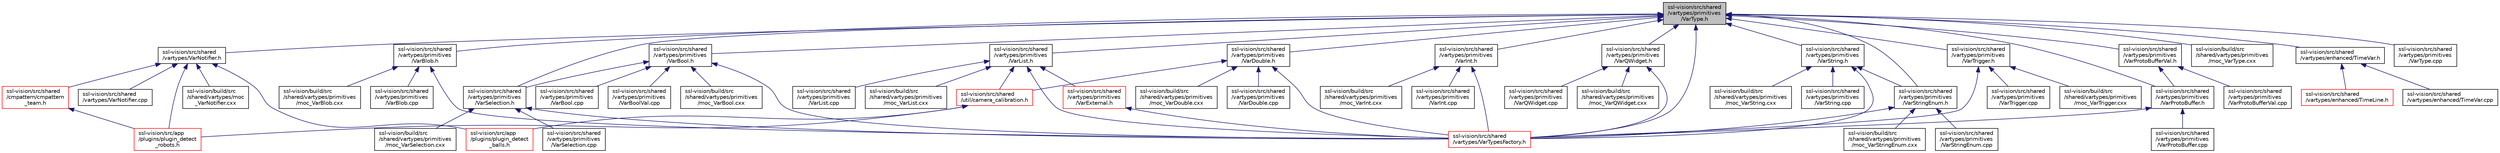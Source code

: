 digraph "ssl-vision/src/shared/vartypes/primitives/VarType.h"
{
 // INTERACTIVE_SVG=YES
  edge [fontname="Helvetica",fontsize="10",labelfontname="Helvetica",labelfontsize="10"];
  node [fontname="Helvetica",fontsize="10",shape=record];
  Node1 [label="ssl-vision/src/shared\l/vartypes/primitives\l/VarType.h",height=0.2,width=0.4,color="black", fillcolor="grey75", style="filled", fontcolor="black"];
  Node1 -> Node2 [dir="back",color="midnightblue",fontsize="10",style="solid",fontname="Helvetica"];
  Node2 [label="ssl-vision/src/shared\l/vartypes/VarNotifier.h",height=0.2,width=0.4,color="black", fillcolor="white", style="filled",URL="$da/d94/_var_notifier_8h.html"];
  Node2 -> Node3 [dir="back",color="midnightblue",fontsize="10",style="solid",fontname="Helvetica"];
  Node3 [label="ssl-vision/src/shared\l/cmpattern/cmpattern\l_team.h",height=0.2,width=0.4,color="red", fillcolor="white", style="filled",URL="$de/d0b/cmpattern__team_8h.html",tooltip="C++ Interface: team. "];
  Node3 -> Node4 [dir="back",color="midnightblue",fontsize="10",style="solid",fontname="Helvetica"];
  Node4 [label="ssl-vision/src/app\l/plugins/plugin_detect\l_robots.h",height=0.2,width=0.4,color="red", fillcolor="white", style="filled",URL="$d6/d37/plugin__detect__robots_8h.html",tooltip="C++ Interface: plugin_detect_robots. "];
  Node2 -> Node5 [dir="back",color="midnightblue",fontsize="10",style="solid",fontname="Helvetica"];
  Node5 [label="ssl-vision/build/src\l/shared/vartypes/moc\l_VarNotifier.cxx",height=0.2,width=0.4,color="black", fillcolor="white", style="filled",URL="$d2/df8/moc___var_notifier_8cxx.html"];
  Node2 -> Node6 [dir="back",color="midnightblue",fontsize="10",style="solid",fontname="Helvetica"];
  Node6 [label="ssl-vision/src/app\l/plugins/plugin_detect\l_balls.h",height=0.2,width=0.4,color="red", fillcolor="white", style="filled",URL="$d6/d39/plugin__detect__balls_8h.html",tooltip="C++ Interface: plugin_detect_balls. "];
  Node2 -> Node4 [dir="back",color="midnightblue",fontsize="10",style="solid",fontname="Helvetica"];
  Node2 -> Node7 [dir="back",color="midnightblue",fontsize="10",style="solid",fontname="Helvetica"];
  Node7 [label="ssl-vision/src/shared\l/vartypes/VarNotifier.cpp",height=0.2,width=0.4,color="black", fillcolor="white", style="filled",URL="$d7/d3a/_var_notifier_8cpp.html"];
  Node1 -> Node8 [dir="back",color="midnightblue",fontsize="10",style="solid",fontname="Helvetica"];
  Node8 [label="ssl-vision/src/shared\l/vartypes/primitives\l/VarBlob.h",height=0.2,width=0.4,color="black", fillcolor="white", style="filled",URL="$d7/d17/_var_blob_8h.html",tooltip="C++ Implementation: VarBlob. "];
  Node8 -> Node9 [dir="back",color="midnightblue",fontsize="10",style="solid",fontname="Helvetica"];
  Node9 [label="ssl-vision/build/src\l/shared/vartypes/primitives\l/moc_VarBlob.cxx",height=0.2,width=0.4,color="black", fillcolor="white", style="filled",URL="$dc/d29/moc___var_blob_8cxx.html"];
  Node8 -> Node10 [dir="back",color="midnightblue",fontsize="10",style="solid",fontname="Helvetica"];
  Node10 [label="ssl-vision/src/shared\l/vartypes/primitives\l/VarBlob.cpp",height=0.2,width=0.4,color="black", fillcolor="white", style="filled",URL="$d2/d53/_var_blob_8cpp.html"];
  Node8 -> Node11 [dir="back",color="midnightblue",fontsize="10",style="solid",fontname="Helvetica"];
  Node11 [label="ssl-vision/src/shared\l/vartypes/VarTypesFactory.h",height=0.2,width=0.4,color="red", fillcolor="white", style="filled",URL="$d2/d10/_var_types_factory_8h.html"];
  Node1 -> Node12 [dir="back",color="midnightblue",fontsize="10",style="solid",fontname="Helvetica"];
  Node12 [label="ssl-vision/src/shared\l/vartypes/primitives\l/VarBool.h",height=0.2,width=0.4,color="black", fillcolor="white", style="filled",URL="$de/de4/_var_bool_8h.html",tooltip="C++ Interface: VarBool. "];
  Node12 -> Node13 [dir="back",color="midnightblue",fontsize="10",style="solid",fontname="Helvetica"];
  Node13 [label="ssl-vision/build/src\l/shared/vartypes/primitives\l/moc_VarBool.cxx",height=0.2,width=0.4,color="black", fillcolor="white", style="filled",URL="$d1/d2f/moc___var_bool_8cxx.html"];
  Node12 -> Node14 [dir="back",color="midnightblue",fontsize="10",style="solid",fontname="Helvetica"];
  Node14 [label="ssl-vision/src/shared\l/vartypes/primitives\l/VarSelection.h",height=0.2,width=0.4,color="black", fillcolor="white", style="filled",URL="$d4/d13/_var_selection_8h.html",tooltip="C++ Interface: VarSelection. "];
  Node14 -> Node15 [dir="back",color="midnightblue",fontsize="10",style="solid",fontname="Helvetica"];
  Node15 [label="ssl-vision/build/src\l/shared/vartypes/primitives\l/moc_VarSelection.cxx",height=0.2,width=0.4,color="black", fillcolor="white", style="filled",URL="$d5/db7/moc___var_selection_8cxx.html"];
  Node14 -> Node16 [dir="back",color="midnightblue",fontsize="10",style="solid",fontname="Helvetica"];
  Node16 [label="ssl-vision/src/shared\l/vartypes/primitives\l/VarSelection.cpp",height=0.2,width=0.4,color="black", fillcolor="white", style="filled",URL="$d9/d64/_var_selection_8cpp.html",tooltip="C++ Implementation: VarSelection. "];
  Node14 -> Node11 [dir="back",color="midnightblue",fontsize="10",style="solid",fontname="Helvetica"];
  Node12 -> Node17 [dir="back",color="midnightblue",fontsize="10",style="solid",fontname="Helvetica"];
  Node17 [label="ssl-vision/src/shared\l/vartypes/primitives\l/VarBool.cpp",height=0.2,width=0.4,color="black", fillcolor="white", style="filled",URL="$da/dea/_var_bool_8cpp.html",tooltip="C++ Implementation: VarBool. "];
  Node12 -> Node18 [dir="back",color="midnightblue",fontsize="10",style="solid",fontname="Helvetica"];
  Node18 [label="ssl-vision/src/shared\l/vartypes/primitives\l/VarBoolVal.cpp",height=0.2,width=0.4,color="black", fillcolor="white", style="filled",URL="$db/de5/_var_bool_val_8cpp.html"];
  Node12 -> Node11 [dir="back",color="midnightblue",fontsize="10",style="solid",fontname="Helvetica"];
  Node1 -> Node19 [dir="back",color="midnightblue",fontsize="10",style="solid",fontname="Helvetica"];
  Node19 [label="ssl-vision/src/shared\l/vartypes/primitives\l/VarDouble.h",height=0.2,width=0.4,color="black", fillcolor="white", style="filled",URL="$d9/d91/_var_double_8h.html",tooltip="C++ Interface: VarDouble. "];
  Node19 -> Node20 [dir="back",color="midnightblue",fontsize="10",style="solid",fontname="Helvetica"];
  Node20 [label="ssl-vision/build/src\l/shared/vartypes/primitives\l/moc_VarDouble.cxx",height=0.2,width=0.4,color="black", fillcolor="white", style="filled",URL="$d0/dbd/moc___var_double_8cxx.html"];
  Node19 -> Node21 [dir="back",color="midnightblue",fontsize="10",style="solid",fontname="Helvetica"];
  Node21 [label="ssl-vision/src/shared\l/util/camera_calibration.h",height=0.2,width=0.4,color="red", fillcolor="white", style="filled",URL="$d1/d2a/camera__calibration_8h.html",tooltip="Datatypes for camera parameters, functions for perspective transformations. "];
  Node21 -> Node6 [dir="back",color="midnightblue",fontsize="10",style="solid",fontname="Helvetica"];
  Node21 -> Node4 [dir="back",color="midnightblue",fontsize="10",style="solid",fontname="Helvetica"];
  Node19 -> Node22 [dir="back",color="midnightblue",fontsize="10",style="solid",fontname="Helvetica"];
  Node22 [label="ssl-vision/src/shared\l/vartypes/primitives\l/VarDouble.cpp",height=0.2,width=0.4,color="black", fillcolor="white", style="filled",URL="$dc/d8c/_var_double_8cpp.html",tooltip="C++ Implementation: VarDouble. "];
  Node19 -> Node11 [dir="back",color="midnightblue",fontsize="10",style="solid",fontname="Helvetica"];
  Node1 -> Node23 [dir="back",color="midnightblue",fontsize="10",style="solid",fontname="Helvetica"];
  Node23 [label="ssl-vision/src/shared\l/vartypes/primitives\l/VarInt.h",height=0.2,width=0.4,color="black", fillcolor="white", style="filled",URL="$d4/d96/_var_int_8h.html",tooltip="C++ Interface: VarInt. "];
  Node23 -> Node24 [dir="back",color="midnightblue",fontsize="10",style="solid",fontname="Helvetica"];
  Node24 [label="ssl-vision/build/src\l/shared/vartypes/primitives\l/moc_VarInt.cxx",height=0.2,width=0.4,color="black", fillcolor="white", style="filled",URL="$d7/d48/moc___var_int_8cxx.html"];
  Node23 -> Node25 [dir="back",color="midnightblue",fontsize="10",style="solid",fontname="Helvetica"];
  Node25 [label="ssl-vision/src/shared\l/vartypes/primitives\l/VarInt.cpp",height=0.2,width=0.4,color="black", fillcolor="white", style="filled",URL="$de/dd4/_var_int_8cpp.html",tooltip="C++ Implementation: VarInt. "];
  Node23 -> Node11 [dir="back",color="midnightblue",fontsize="10",style="solid",fontname="Helvetica"];
  Node1 -> Node26 [dir="back",color="midnightblue",fontsize="10",style="solid",fontname="Helvetica"];
  Node26 [label="ssl-vision/src/shared\l/vartypes/primitives\l/VarList.h",height=0.2,width=0.4,color="black", fillcolor="white", style="filled",URL="$df/dc3/_var_list_8h.html",tooltip="C++ Interface: VarList. "];
  Node26 -> Node27 [dir="back",color="midnightblue",fontsize="10",style="solid",fontname="Helvetica"];
  Node27 [label="ssl-vision/src/shared\l/vartypes/primitives\l/VarExternal.h",height=0.2,width=0.4,color="red", fillcolor="white", style="filled",URL="$d3/d58/_var_external_8h.html",tooltip="C++ Interface: VarExternal. "];
  Node27 -> Node11 [dir="back",color="midnightblue",fontsize="10",style="solid",fontname="Helvetica"];
  Node26 -> Node28 [dir="back",color="midnightblue",fontsize="10",style="solid",fontname="Helvetica"];
  Node28 [label="ssl-vision/build/src\l/shared/vartypes/primitives\l/moc_VarList.cxx",height=0.2,width=0.4,color="black", fillcolor="white", style="filled",URL="$d1/d21/moc___var_list_8cxx.html"];
  Node26 -> Node21 [dir="back",color="midnightblue",fontsize="10",style="solid",fontname="Helvetica"];
  Node26 -> Node29 [dir="back",color="midnightblue",fontsize="10",style="solid",fontname="Helvetica"];
  Node29 [label="ssl-vision/src/shared\l/vartypes/primitives\l/VarList.cpp",height=0.2,width=0.4,color="black", fillcolor="white", style="filled",URL="$de/def/_var_list_8cpp.html",tooltip="C++ Implementation: VarList. "];
  Node26 -> Node11 [dir="back",color="midnightblue",fontsize="10",style="solid",fontname="Helvetica"];
  Node1 -> Node30 [dir="back",color="midnightblue",fontsize="10",style="solid",fontname="Helvetica"];
  Node30 [label="ssl-vision/src/shared\l/vartypes/primitives\l/VarQWidget.h",height=0.2,width=0.4,color="black", fillcolor="white", style="filled",URL="$d1/d4e/_var_q_widget_8h.html",tooltip="C++ Interface: VarInt. "];
  Node30 -> Node31 [dir="back",color="midnightblue",fontsize="10",style="solid",fontname="Helvetica"];
  Node31 [label="ssl-vision/build/src\l/shared/vartypes/primitives\l/moc_VarQWidget.cxx",height=0.2,width=0.4,color="black", fillcolor="white", style="filled",URL="$d5/dd5/moc___var_q_widget_8cxx.html"];
  Node30 -> Node32 [dir="back",color="midnightblue",fontsize="10",style="solid",fontname="Helvetica"];
  Node32 [label="ssl-vision/src/shared\l/vartypes/primitives\l/VarQWidget.cpp",height=0.2,width=0.4,color="black", fillcolor="white", style="filled",URL="$d7/d39/_var_q_widget_8cpp.html",tooltip="C++ Implementation: VarQWidget. "];
  Node30 -> Node11 [dir="back",color="midnightblue",fontsize="10",style="solid",fontname="Helvetica"];
  Node1 -> Node14 [dir="back",color="midnightblue",fontsize="10",style="solid",fontname="Helvetica"];
  Node1 -> Node33 [dir="back",color="midnightblue",fontsize="10",style="solid",fontname="Helvetica"];
  Node33 [label="ssl-vision/src/shared\l/vartypes/primitives\l/VarString.h",height=0.2,width=0.4,color="black", fillcolor="white", style="filled",URL="$d9/dc6/_var_string_8h.html",tooltip="C++ Interface: VarString. "];
  Node33 -> Node34 [dir="back",color="midnightblue",fontsize="10",style="solid",fontname="Helvetica"];
  Node34 [label="ssl-vision/build/src\l/shared/vartypes/primitives\l/moc_VarString.cxx",height=0.2,width=0.4,color="black", fillcolor="white", style="filled",URL="$d4/d1a/moc___var_string_8cxx.html"];
  Node33 -> Node35 [dir="back",color="midnightblue",fontsize="10",style="solid",fontname="Helvetica"];
  Node35 [label="ssl-vision/src/shared\l/vartypes/primitives\l/VarStringEnum.h",height=0.2,width=0.4,color="black", fillcolor="white", style="filled",URL="$de/d75/_var_string_enum_8h.html",tooltip="C++ Interface: VarStringEnum. "];
  Node35 -> Node36 [dir="back",color="midnightblue",fontsize="10",style="solid",fontname="Helvetica"];
  Node36 [label="ssl-vision/build/src\l/shared/vartypes/primitives\l/moc_VarStringEnum.cxx",height=0.2,width=0.4,color="black", fillcolor="white", style="filled",URL="$d0/dc4/moc___var_string_enum_8cxx.html"];
  Node35 -> Node37 [dir="back",color="midnightblue",fontsize="10",style="solid",fontname="Helvetica"];
  Node37 [label="ssl-vision/src/shared\l/vartypes/primitives\l/VarStringEnum.cpp",height=0.2,width=0.4,color="black", fillcolor="white", style="filled",URL="$de/daf/_var_string_enum_8cpp.html",tooltip="C++ Implementation: VarStringEnum. "];
  Node35 -> Node11 [dir="back",color="midnightblue",fontsize="10",style="solid",fontname="Helvetica"];
  Node33 -> Node38 [dir="back",color="midnightblue",fontsize="10",style="solid",fontname="Helvetica"];
  Node38 [label="ssl-vision/src/shared\l/vartypes/primitives\l/VarString.cpp",height=0.2,width=0.4,color="black", fillcolor="white", style="filled",URL="$d9/d80/_var_string_8cpp.html",tooltip="C++ Implementation: VarString. "];
  Node33 -> Node11 [dir="back",color="midnightblue",fontsize="10",style="solid",fontname="Helvetica"];
  Node1 -> Node35 [dir="back",color="midnightblue",fontsize="10",style="solid",fontname="Helvetica"];
  Node1 -> Node39 [dir="back",color="midnightblue",fontsize="10",style="solid",fontname="Helvetica"];
  Node39 [label="ssl-vision/src/shared\l/vartypes/primitives\l/VarTrigger.h",height=0.2,width=0.4,color="black", fillcolor="white", style="filled",URL="$d2/dfd/_var_trigger_8h.html",tooltip="C++ Interface: VarTrigger. "];
  Node39 -> Node40 [dir="back",color="midnightblue",fontsize="10",style="solid",fontname="Helvetica"];
  Node40 [label="ssl-vision/build/src\l/shared/vartypes/primitives\l/moc_VarTrigger.cxx",height=0.2,width=0.4,color="black", fillcolor="white", style="filled",URL="$d5/dfb/moc___var_trigger_8cxx.html"];
  Node39 -> Node41 [dir="back",color="midnightblue",fontsize="10",style="solid",fontname="Helvetica"];
  Node41 [label="ssl-vision/src/shared\l/vartypes/primitives\l/VarTrigger.cpp",height=0.2,width=0.4,color="black", fillcolor="white", style="filled",URL="$de/d9c/_var_trigger_8cpp.html",tooltip="C++ Implementation: VarTrigger. "];
  Node39 -> Node11 [dir="back",color="midnightblue",fontsize="10",style="solid",fontname="Helvetica"];
  Node1 -> Node42 [dir="back",color="midnightblue",fontsize="10",style="solid",fontname="Helvetica"];
  Node42 [label="ssl-vision/build/src\l/shared/vartypes/primitives\l/moc_VarType.cxx",height=0.2,width=0.4,color="black", fillcolor="white", style="filled",URL="$d7/d62/moc___var_type_8cxx.html"];
  Node1 -> Node43 [dir="back",color="midnightblue",fontsize="10",style="solid",fontname="Helvetica"];
  Node43 [label="ssl-vision/src/shared\l/vartypes/enhanced/TimeVar.h",height=0.2,width=0.4,color="black", fillcolor="white", style="filled",URL="$da/d36/_time_var_8h.html",tooltip="C++ Interface: TimeVar. "];
  Node43 -> Node44 [dir="back",color="midnightblue",fontsize="10",style="solid",fontname="Helvetica"];
  Node44 [label="ssl-vision/src/shared\l/vartypes/enhanced/TimeLine.h",height=0.2,width=0.4,color="red", fillcolor="white", style="filled",URL="$d0/d45/_time_line_8h.html",tooltip="C++ Interface: TimeLine. "];
  Node43 -> Node45 [dir="back",color="midnightblue",fontsize="10",style="solid",fontname="Helvetica"];
  Node45 [label="ssl-vision/src/shared\l/vartypes/enhanced/TimeVar.cpp",height=0.2,width=0.4,color="black", fillcolor="white", style="filled",URL="$d7/dce/_time_var_8cpp.html",tooltip="C++ Implementation: TimeVar. "];
  Node1 -> Node46 [dir="back",color="midnightblue",fontsize="10",style="solid",fontname="Helvetica"];
  Node46 [label="ssl-vision/src/shared\l/vartypes/primitives\l/VarProtoBuffer.h",height=0.2,width=0.4,color="black", fillcolor="white", style="filled",URL="$d2/de8/_var_proto_buffer_8h.html",tooltip="C++ Interface: VarProtoBuffer. "];
  Node46 -> Node47 [dir="back",color="midnightblue",fontsize="10",style="solid",fontname="Helvetica"];
  Node47 [label="ssl-vision/src/shared\l/vartypes/primitives\l/VarProtoBuffer.cpp",height=0.2,width=0.4,color="black", fillcolor="white", style="filled",URL="$dd/d40/_var_proto_buffer_8cpp.html",tooltip="C++ Implementation: VarProtoBuffer. "];
  Node46 -> Node11 [dir="back",color="midnightblue",fontsize="10",style="solid",fontname="Helvetica"];
  Node1 -> Node48 [dir="back",color="midnightblue",fontsize="10",style="solid",fontname="Helvetica"];
  Node48 [label="ssl-vision/src/shared\l/vartypes/primitives\l/VarProtoBufferVal.h",height=0.2,width=0.4,color="black", fillcolor="white", style="filled",URL="$d9/d17/_var_proto_buffer_val_8h.html",tooltip="C++ Implementation: VarProtoBufferVal. "];
  Node48 -> Node46 [dir="back",color="midnightblue",fontsize="10",style="solid",fontname="Helvetica"];
  Node48 -> Node49 [dir="back",color="midnightblue",fontsize="10",style="solid",fontname="Helvetica"];
  Node49 [label="ssl-vision/src/shared\l/vartypes/primitives\l/VarProtoBufferVal.cpp",height=0.2,width=0.4,color="black", fillcolor="white", style="filled",URL="$d5/da7/_var_proto_buffer_val_8cpp.html"];
  Node1 -> Node50 [dir="back",color="midnightblue",fontsize="10",style="solid",fontname="Helvetica"];
  Node50 [label="ssl-vision/src/shared\l/vartypes/primitives\l/VarType.cpp",height=0.2,width=0.4,color="black", fillcolor="white", style="filled",URL="$dc/d36/_var_type_8cpp.html",tooltip="C++ Implementation: VarType. "];
  Node1 -> Node11 [dir="back",color="midnightblue",fontsize="10",style="solid",fontname="Helvetica"];
}
